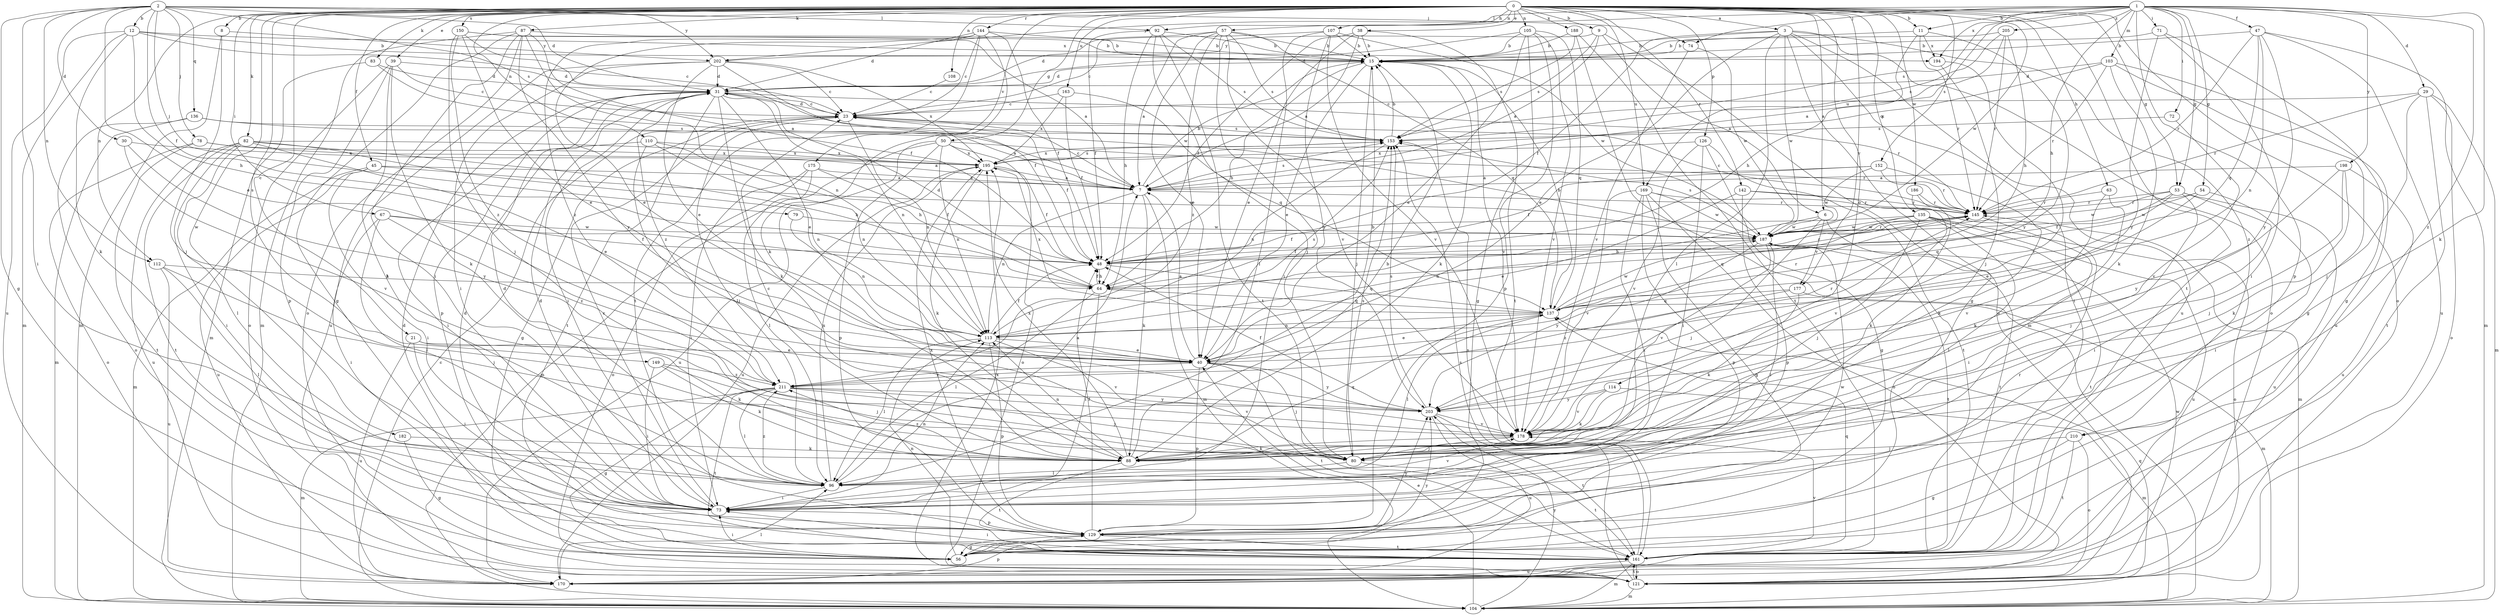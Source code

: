 strict digraph  {
0;
1;
2;
3;
6;
7;
8;
9;
11;
12;
15;
21;
23;
29;
30;
31;
38;
39;
40;
45;
47;
48;
50;
53;
54;
56;
57;
63;
64;
67;
71;
72;
73;
74;
78;
79;
80;
82;
83;
87;
88;
92;
96;
103;
104;
105;
107;
108;
110;
112;
113;
114;
121;
126;
129;
135;
136;
137;
142;
144;
145;
149;
150;
152;
153;
161;
163;
169;
170;
175;
177;
178;
182;
186;
187;
188;
194;
195;
198;
202;
203;
205;
210;
211;
0 -> 3  [label=a];
0 -> 6  [label=a];
0 -> 8  [label=b];
0 -> 9  [label=b];
0 -> 11  [label=b];
0 -> 21  [label=c];
0 -> 38  [label=e];
0 -> 39  [label=e];
0 -> 45  [label=f];
0 -> 50  [label=g];
0 -> 53  [label=g];
0 -> 57  [label=h];
0 -> 63  [label=h];
0 -> 67  [label=i];
0 -> 82  [label=k];
0 -> 83  [label=k];
0 -> 87  [label=k];
0 -> 105  [label=n];
0 -> 107  [label=n];
0 -> 108  [label=n];
0 -> 110  [label=n];
0 -> 112  [label=n];
0 -> 114  [label=o];
0 -> 121  [label=o];
0 -> 126  [label=p];
0 -> 135  [label=q];
0 -> 142  [label=r];
0 -> 144  [label=r];
0 -> 149  [label=s];
0 -> 150  [label=s];
0 -> 152  [label=s];
0 -> 161  [label=t];
0 -> 163  [label=u];
0 -> 169  [label=u];
0 -> 175  [label=v];
0 -> 177  [label=v];
0 -> 182  [label=w];
0 -> 186  [label=w];
0 -> 187  [label=w];
0 -> 188  [label=x];
1 -> 11  [label=b];
1 -> 29  [label=d];
1 -> 47  [label=f];
1 -> 53  [label=g];
1 -> 54  [label=g];
1 -> 64  [label=h];
1 -> 71  [label=i];
1 -> 72  [label=i];
1 -> 74  [label=j];
1 -> 88  [label=k];
1 -> 92  [label=l];
1 -> 103  [label=m];
1 -> 129  [label=p];
1 -> 153  [label=s];
1 -> 169  [label=u];
1 -> 194  [label=x];
1 -> 198  [label=y];
1 -> 202  [label=y];
1 -> 205  [label=z];
1 -> 210  [label=z];
2 -> 12  [label=b];
2 -> 30  [label=d];
2 -> 31  [label=d];
2 -> 40  [label=e];
2 -> 48  [label=f];
2 -> 56  [label=g];
2 -> 73  [label=i];
2 -> 74  [label=j];
2 -> 78  [label=j];
2 -> 79  [label=j];
2 -> 92  [label=l];
2 -> 112  [label=n];
2 -> 136  [label=q];
2 -> 153  [label=s];
2 -> 202  [label=y];
3 -> 15  [label=b];
3 -> 40  [label=e];
3 -> 48  [label=f];
3 -> 56  [label=g];
3 -> 96  [label=l];
3 -> 121  [label=o];
3 -> 161  [label=t];
3 -> 170  [label=u];
3 -> 187  [label=w];
3 -> 210  [label=z];
6 -> 80  [label=j];
6 -> 113  [label=n];
6 -> 161  [label=t];
6 -> 177  [label=v];
6 -> 187  [label=w];
7 -> 15  [label=b];
7 -> 23  [label=c];
7 -> 88  [label=k];
7 -> 104  [label=m];
7 -> 113  [label=n];
7 -> 145  [label=r];
7 -> 153  [label=s];
8 -> 80  [label=j];
8 -> 104  [label=m];
8 -> 202  [label=y];
9 -> 6  [label=a];
9 -> 7  [label=a];
9 -> 121  [label=o];
9 -> 153  [label=s];
9 -> 202  [label=y];
11 -> 15  [label=b];
11 -> 64  [label=h];
11 -> 145  [label=r];
11 -> 194  [label=x];
11 -> 203  [label=y];
12 -> 15  [label=b];
12 -> 23  [label=c];
12 -> 64  [label=h];
12 -> 88  [label=k];
12 -> 104  [label=m];
12 -> 170  [label=u];
12 -> 194  [label=x];
15 -> 31  [label=d];
15 -> 40  [label=e];
15 -> 64  [label=h];
15 -> 80  [label=j];
15 -> 88  [label=k];
15 -> 178  [label=v];
21 -> 40  [label=e];
21 -> 73  [label=i];
21 -> 88  [label=k];
21 -> 170  [label=u];
23 -> 31  [label=d];
23 -> 48  [label=f];
23 -> 56  [label=g];
23 -> 96  [label=l];
23 -> 113  [label=n];
23 -> 153  [label=s];
29 -> 23  [label=c];
29 -> 80  [label=j];
29 -> 104  [label=m];
29 -> 121  [label=o];
29 -> 145  [label=r];
29 -> 161  [label=t];
30 -> 178  [label=v];
30 -> 195  [label=x];
30 -> 203  [label=y];
31 -> 23  [label=c];
31 -> 40  [label=e];
31 -> 73  [label=i];
31 -> 88  [label=k];
31 -> 113  [label=n];
31 -> 129  [label=p];
31 -> 145  [label=r];
31 -> 161  [label=t];
31 -> 211  [label=z];
38 -> 7  [label=a];
38 -> 15  [label=b];
38 -> 40  [label=e];
38 -> 48  [label=f];
38 -> 161  [label=t];
39 -> 23  [label=c];
39 -> 31  [label=d];
39 -> 88  [label=k];
39 -> 96  [label=l];
39 -> 121  [label=o];
39 -> 129  [label=p];
40 -> 7  [label=a];
40 -> 80  [label=j];
40 -> 129  [label=p];
40 -> 145  [label=r];
40 -> 161  [label=t];
40 -> 203  [label=y];
40 -> 211  [label=z];
45 -> 7  [label=a];
45 -> 73  [label=i];
45 -> 104  [label=m];
45 -> 170  [label=u];
45 -> 187  [label=w];
47 -> 15  [label=b];
47 -> 104  [label=m];
47 -> 113  [label=n];
47 -> 137  [label=q];
47 -> 145  [label=r];
47 -> 170  [label=u];
47 -> 203  [label=y];
48 -> 64  [label=h];
48 -> 137  [label=q];
48 -> 145  [label=r];
50 -> 104  [label=m];
50 -> 113  [label=n];
50 -> 121  [label=o];
50 -> 129  [label=p];
50 -> 145  [label=r];
50 -> 170  [label=u];
50 -> 195  [label=x];
53 -> 48  [label=f];
53 -> 73  [label=i];
53 -> 80  [label=j];
53 -> 137  [label=q];
53 -> 145  [label=r];
53 -> 170  [label=u];
53 -> 187  [label=w];
54 -> 40  [label=e];
54 -> 73  [label=i];
54 -> 145  [label=r];
54 -> 187  [label=w];
56 -> 31  [label=d];
56 -> 73  [label=i];
56 -> 113  [label=n];
56 -> 203  [label=y];
57 -> 7  [label=a];
57 -> 15  [label=b];
57 -> 31  [label=d];
57 -> 40  [label=e];
57 -> 73  [label=i];
57 -> 137  [label=q];
57 -> 153  [label=s];
57 -> 178  [label=v];
57 -> 211  [label=z];
63 -> 88  [label=k];
63 -> 145  [label=r];
63 -> 178  [label=v];
64 -> 31  [label=d];
64 -> 48  [label=f];
64 -> 73  [label=i];
64 -> 96  [label=l];
64 -> 137  [label=q];
67 -> 48  [label=f];
67 -> 73  [label=i];
67 -> 96  [label=l];
67 -> 187  [label=w];
67 -> 211  [label=z];
71 -> 15  [label=b];
71 -> 56  [label=g];
71 -> 73  [label=i];
71 -> 203  [label=y];
72 -> 153  [label=s];
72 -> 178  [label=v];
73 -> 23  [label=c];
73 -> 31  [label=d];
73 -> 113  [label=n];
73 -> 129  [label=p];
74 -> 178  [label=v];
74 -> 187  [label=w];
78 -> 7  [label=a];
78 -> 121  [label=o];
78 -> 161  [label=t];
78 -> 195  [label=x];
79 -> 113  [label=n];
79 -> 187  [label=w];
80 -> 96  [label=l];
80 -> 153  [label=s];
80 -> 161  [label=t];
82 -> 40  [label=e];
82 -> 64  [label=h];
82 -> 73  [label=i];
82 -> 96  [label=l];
82 -> 113  [label=n];
82 -> 161  [label=t];
82 -> 170  [label=u];
82 -> 195  [label=x];
83 -> 7  [label=a];
83 -> 31  [label=d];
83 -> 104  [label=m];
87 -> 15  [label=b];
87 -> 48  [label=f];
87 -> 56  [label=g];
87 -> 73  [label=i];
87 -> 104  [label=m];
87 -> 113  [label=n];
87 -> 121  [label=o];
87 -> 203  [label=y];
88 -> 15  [label=b];
88 -> 23  [label=c];
88 -> 113  [label=n];
88 -> 137  [label=q];
88 -> 161  [label=t];
88 -> 195  [label=x];
88 -> 211  [label=z];
92 -> 15  [label=b];
92 -> 48  [label=f];
92 -> 64  [label=h];
92 -> 80  [label=j];
92 -> 153  [label=s];
92 -> 161  [label=t];
96 -> 7  [label=a];
96 -> 31  [label=d];
96 -> 73  [label=i];
96 -> 178  [label=v];
96 -> 195  [label=x];
96 -> 211  [label=z];
103 -> 31  [label=d];
103 -> 56  [label=g];
103 -> 88  [label=k];
103 -> 145  [label=r];
103 -> 170  [label=u];
103 -> 195  [label=x];
104 -> 23  [label=c];
104 -> 40  [label=e];
104 -> 137  [label=q];
104 -> 203  [label=y];
105 -> 15  [label=b];
105 -> 31  [label=d];
105 -> 40  [label=e];
105 -> 56  [label=g];
105 -> 129  [label=p];
105 -> 137  [label=q];
105 -> 178  [label=v];
107 -> 15  [label=b];
107 -> 23  [label=c];
107 -> 96  [label=l];
107 -> 178  [label=v];
107 -> 187  [label=w];
107 -> 203  [label=y];
108 -> 23  [label=c];
110 -> 64  [label=h];
110 -> 73  [label=i];
110 -> 80  [label=j];
110 -> 113  [label=n];
110 -> 195  [label=x];
112 -> 64  [label=h];
112 -> 80  [label=j];
112 -> 96  [label=l];
112 -> 170  [label=u];
113 -> 40  [label=e];
113 -> 48  [label=f];
113 -> 96  [label=l];
113 -> 129  [label=p];
113 -> 153  [label=s];
113 -> 178  [label=v];
114 -> 88  [label=k];
114 -> 104  [label=m];
114 -> 178  [label=v];
114 -> 203  [label=y];
121 -> 104  [label=m];
121 -> 153  [label=s];
121 -> 161  [label=t];
121 -> 187  [label=w];
121 -> 195  [label=x];
126 -> 56  [label=g];
126 -> 73  [label=i];
126 -> 161  [label=t];
126 -> 178  [label=v];
126 -> 195  [label=x];
129 -> 31  [label=d];
129 -> 48  [label=f];
129 -> 56  [label=g];
129 -> 145  [label=r];
129 -> 161  [label=t];
129 -> 187  [label=w];
129 -> 195  [label=x];
129 -> 203  [label=y];
135 -> 48  [label=f];
135 -> 80  [label=j];
135 -> 96  [label=l];
135 -> 121  [label=o];
135 -> 137  [label=q];
135 -> 161  [label=t];
135 -> 170  [label=u];
135 -> 187  [label=w];
136 -> 7  [label=a];
136 -> 104  [label=m];
136 -> 121  [label=o];
136 -> 153  [label=s];
137 -> 15  [label=b];
137 -> 40  [label=e];
137 -> 96  [label=l];
137 -> 113  [label=n];
137 -> 145  [label=r];
137 -> 187  [label=w];
137 -> 195  [label=x];
142 -> 40  [label=e];
142 -> 104  [label=m];
142 -> 129  [label=p];
142 -> 145  [label=r];
144 -> 15  [label=b];
144 -> 23  [label=c];
144 -> 31  [label=d];
144 -> 40  [label=e];
144 -> 48  [label=f];
144 -> 88  [label=k];
144 -> 161  [label=t];
144 -> 211  [label=z];
145 -> 23  [label=c];
145 -> 64  [label=h];
145 -> 73  [label=i];
145 -> 187  [label=w];
149 -> 73  [label=i];
149 -> 80  [label=j];
149 -> 88  [label=k];
149 -> 211  [label=z];
150 -> 7  [label=a];
150 -> 15  [label=b];
150 -> 40  [label=e];
150 -> 80  [label=j];
150 -> 187  [label=w];
150 -> 211  [label=z];
152 -> 7  [label=a];
152 -> 48  [label=f];
152 -> 88  [label=k];
152 -> 145  [label=r];
152 -> 187  [label=w];
153 -> 15  [label=b];
153 -> 113  [label=n];
153 -> 195  [label=x];
161 -> 73  [label=i];
161 -> 104  [label=m];
161 -> 121  [label=o];
161 -> 137  [label=q];
161 -> 153  [label=s];
161 -> 170  [label=u];
161 -> 178  [label=v];
163 -> 23  [label=c];
163 -> 48  [label=f];
163 -> 137  [label=q];
163 -> 195  [label=x];
169 -> 56  [label=g];
169 -> 73  [label=i];
169 -> 121  [label=o];
169 -> 129  [label=p];
169 -> 145  [label=r];
169 -> 178  [label=v];
169 -> 187  [label=w];
170 -> 96  [label=l];
170 -> 129  [label=p];
175 -> 7  [label=a];
175 -> 48  [label=f];
175 -> 73  [label=i];
175 -> 96  [label=l];
175 -> 121  [label=o];
177 -> 88  [label=k];
177 -> 104  [label=m];
177 -> 137  [label=q];
177 -> 211  [label=z];
178 -> 80  [label=j];
178 -> 88  [label=k];
182 -> 56  [label=g];
182 -> 88  [label=k];
186 -> 88  [label=k];
186 -> 145  [label=r];
186 -> 178  [label=v];
187 -> 48  [label=f];
187 -> 73  [label=i];
187 -> 145  [label=r];
187 -> 153  [label=s];
187 -> 161  [label=t];
187 -> 178  [label=v];
187 -> 203  [label=y];
188 -> 15  [label=b];
188 -> 104  [label=m];
188 -> 153  [label=s];
188 -> 161  [label=t];
194 -> 80  [label=j];
194 -> 178  [label=v];
195 -> 7  [label=a];
195 -> 48  [label=f];
195 -> 88  [label=k];
195 -> 153  [label=s];
195 -> 170  [label=u];
198 -> 7  [label=a];
198 -> 80  [label=j];
198 -> 88  [label=k];
198 -> 170  [label=u];
198 -> 203  [label=y];
202 -> 23  [label=c];
202 -> 31  [label=d];
202 -> 40  [label=e];
202 -> 48  [label=f];
202 -> 73  [label=i];
202 -> 170  [label=u];
202 -> 195  [label=x];
203 -> 48  [label=f];
203 -> 153  [label=s];
203 -> 161  [label=t];
203 -> 170  [label=u];
203 -> 178  [label=v];
205 -> 7  [label=a];
205 -> 15  [label=b];
205 -> 64  [label=h];
205 -> 145  [label=r];
205 -> 153  [label=s];
210 -> 56  [label=g];
210 -> 80  [label=j];
210 -> 121  [label=o];
210 -> 161  [label=t];
211 -> 15  [label=b];
211 -> 56  [label=g];
211 -> 80  [label=j];
211 -> 96  [label=l];
211 -> 104  [label=m];
211 -> 161  [label=t];
211 -> 178  [label=v];
211 -> 203  [label=y];
}
